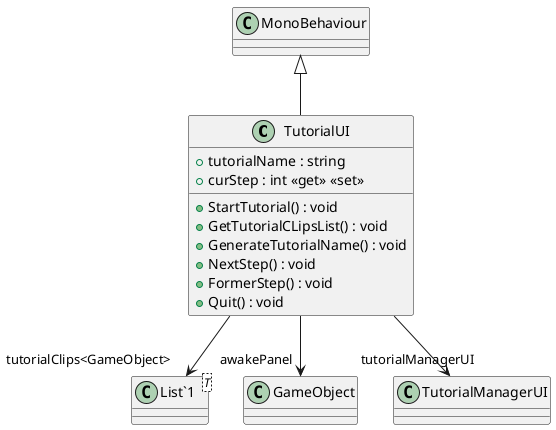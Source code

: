 @startuml
class TutorialUI {
    + tutorialName : string
    + curStep : int <<get>> <<set>>
    + StartTutorial() : void
    + GetTutorialCLipsList() : void
    + GenerateTutorialName() : void
    + NextStep() : void
    + FormerStep() : void
    + Quit() : void
}
class "List`1"<T> {
}
MonoBehaviour <|-- TutorialUI
TutorialUI --> "awakePanel" GameObject
TutorialUI --> "tutorialClips<GameObject>" "List`1"
TutorialUI --> "tutorialManagerUI" TutorialManagerUI
@enduml
